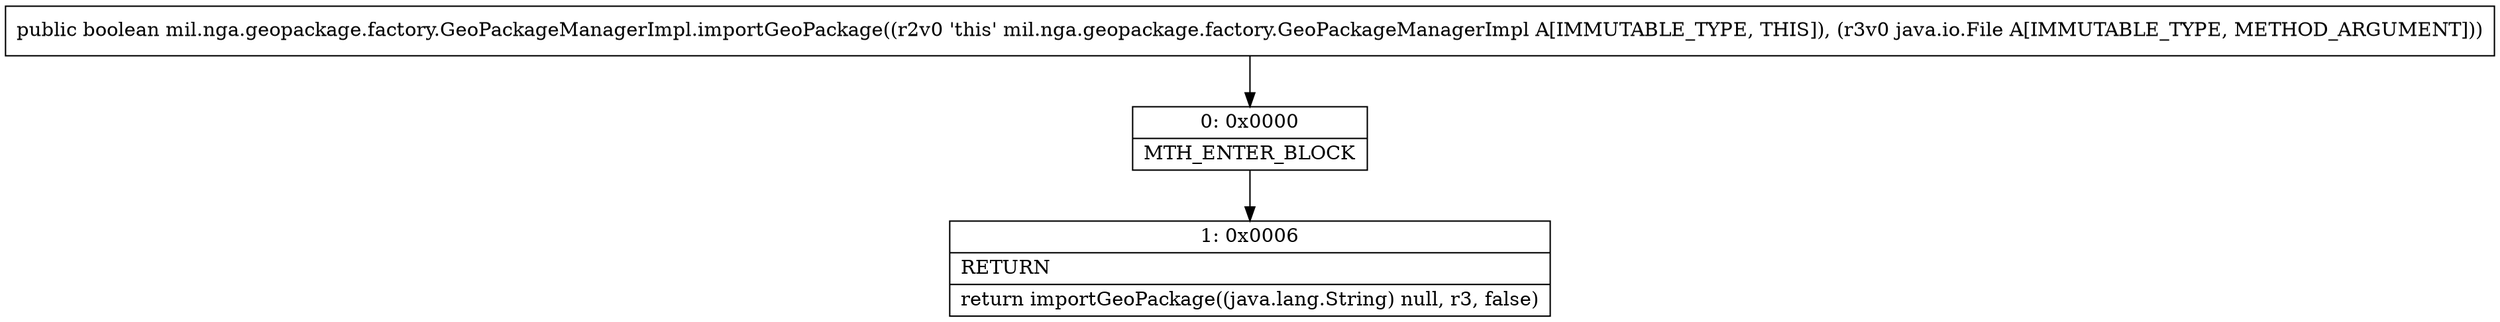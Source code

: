 digraph "CFG formil.nga.geopackage.factory.GeoPackageManagerImpl.importGeoPackage(Ljava\/io\/File;)Z" {
Node_0 [shape=record,label="{0\:\ 0x0000|MTH_ENTER_BLOCK\l}"];
Node_1 [shape=record,label="{1\:\ 0x0006|RETURN\l|return importGeoPackage((java.lang.String) null, r3, false)\l}"];
MethodNode[shape=record,label="{public boolean mil.nga.geopackage.factory.GeoPackageManagerImpl.importGeoPackage((r2v0 'this' mil.nga.geopackage.factory.GeoPackageManagerImpl A[IMMUTABLE_TYPE, THIS]), (r3v0 java.io.File A[IMMUTABLE_TYPE, METHOD_ARGUMENT])) }"];
MethodNode -> Node_0;
Node_0 -> Node_1;
}

